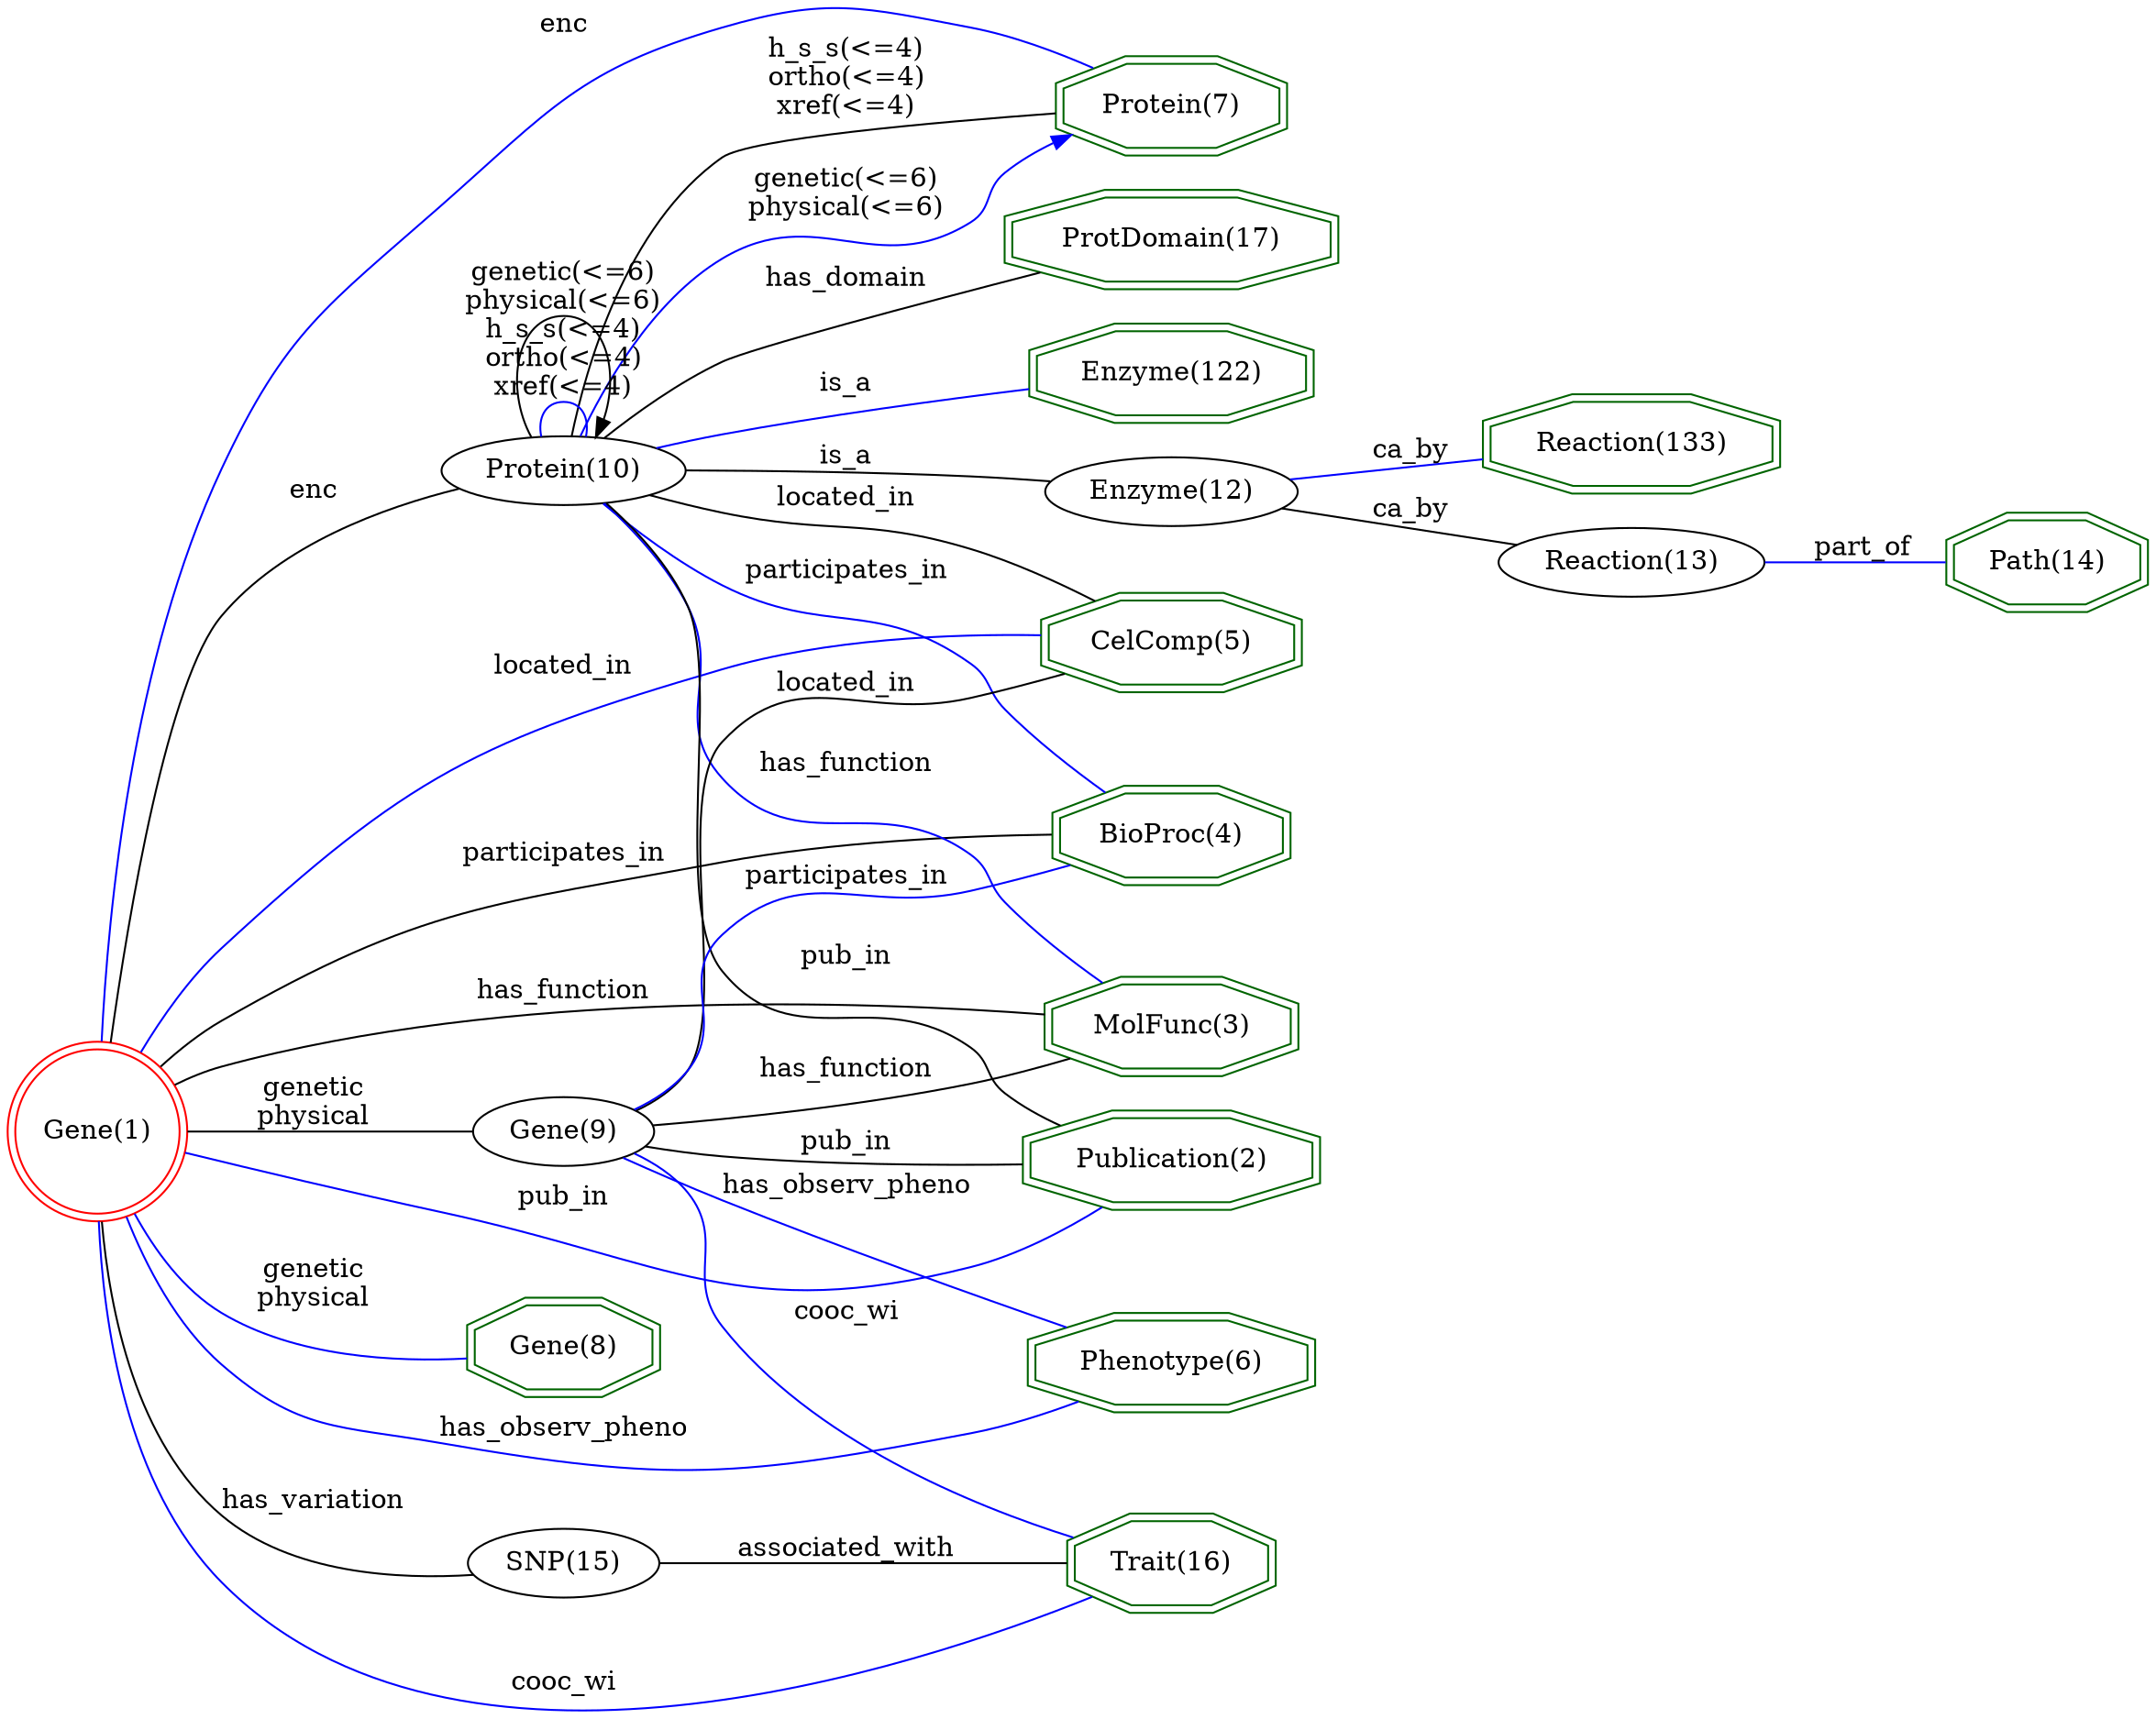digraph {
	graph [_draw_="c 9 -#fffffe00 C 7 -#ffffff P 4 0 0 0 854.38 978.39 854.38 978.39 0 ",
		bb="0,0,978.39,854.38",
		dpi=96,
		rankdir=LR,
		xdotversion=1.7
	];
	node [label="\N"];
	"Reaction(133)"	[_draw_="c 7 -#006400 p 8 802.34 634.54 802.34 649.45 763.75 660 709.17 660 670.58 649.45 670.58 634.54 709.17 624 763.75 624 c 7 -#006400 \
p 8 806.35 631.49 806.35 652.51 764.29 664 708.63 664 666.57 652.51 666.57 631.49 708.63 620 764.29 620 ",
		_ldraw_="F 14 11 -Times-Roman c 7 -#000000 T 736.46 637.8 0 80.08 13 -Reaction(133) ",
		color=darkgreen,
		height=0.61111,
		pos="736.46,642",
		shape=doubleoctagon,
		width=1.9359];
	"CelComp(5)"	[_draw_="c 7 -#006400 p 8 578.26 525.54 578.26 540.45 543.93 551 495.38 551 461.05 540.45 461.05 525.54 495.38 515 543.93 515 c 7 -#006400 \
p 8 582.25 522.58 582.25 543.41 544.53 555 494.79 555 457.07 543.41 457.07 522.58 494.79 511 544.53 511 ",
		_ldraw_="F 14 11 -Times-Roman c 7 -#000000 T 519.66 528.8 0 69.99 10 -CelComp(5) ",
		color=darkgreen,
		height=0.61111,
		pos="519.66,533",
		shape=doubleoctagon,
		width=1.7443];
	"BioProc(4)"	[_draw_="c 7 -#006400 p 8 573.11 426.54 573.11 441.45 541.8 452 497.52 452 466.2 441.45 466.2 426.54 497.52 416 541.8 416 c 7 -#006400 p \
8 577.11 423.67 577.11 444.33 542.45 456 496.86 456 462.2 444.33 462.2 423.67 496.86 412 542.45 412 ",
		_ldraw_="F 14 11 -Times-Roman c 7 -#000000 T 519.66 429.8 0 62.21 10 -BioProc(4) ",
		color=darkgreen,
		height=0.61111,
		pos="519.66,434",
		shape=doubleoctagon,
		width=1.5966];
	"MolFunc(3)"	[_draw_="c 7 -#006400 p 8 577.05 327.54 577.05 342.45 543.43 353 495.88 353 462.27 342.45 462.27 327.54 495.88 317 543.43 317 c 7 -#006400 \
p 8 581.06 324.61 581.06 345.39 544.05 357 495.27 357 458.25 345.39 458.25 324.61 495.27 313 544.05 313 ",
		_ldraw_="F 14 11 -Times-Roman c 7 -#000000 T 519.66 330.8 0 67.66 10 -MolFunc(3) ",
		color=darkgreen,
		height=0.61111,
		pos="519.66,335",
		shape=doubleoctagon,
		width=1.7];
	"Publication(2)"	[_draw_="c 7 -#006400 p 8 585.55 261.54 585.55 276.45 546.95 287 492.36 287 453.76 276.45 453.76 261.54 492.36 251 546.95 251 c 7 -#006400 \
p 8 589.56 258.49 589.56 279.51 547.49 291 491.82 291 449.75 279.51 449.75 258.49 491.82 247 547.49 247 ",
		_ldraw_="F 14 11 -Times-Roman c 7 -#000000 T 519.66 264.8 0 80.1 14 -Publication(2) ",
		color=darkgreen,
		height=0.61111,
		pos="519.66,269",
		shape=doubleoctagon,
		width=1.9362];
	"Path(14)"	[_draw_="c 7 -#006400 p 8 974.3 576.54 974.3 591.45 948.64 602 912.34 602 886.67 591.45 886.67 576.54 912.34 566 948.64 566 c 7 -#006400 \
p 8 978.3 573.86 978.3 594.14 949.42 606 911.55 606 882.68 594.14 882.68 573.86 911.55 562 949.42 562 ",
		_ldraw_="F 14 11 -Times-Roman c 7 -#000000 T 930.49 579.8 0 48.21 8 -Path(14) ",
		color=darkgreen,
		height=0.61111,
		pos="930.49,584",
		shape=doubleoctagon,
		width=1.3307];
	"Protein(7)"	[_draw_="c 7 -#006400 p 8 569.18 794.54 569.18 809.45 540.17 820 499.14 820 470.13 809.45 470.13 794.54 499.14 784 540.17 784 c 7 -#006400 \
p 8 573.16 791.74 573.16 812.26 540.87 824 498.45 824 466.15 812.26 466.15 791.74 498.45 780 540.87 780 ",
		_ldraw_="F 14 11 -Times-Roman c 7 -#000000 T 519.66 797.8 0 56.77 10 -Protein(7) ",
		color=darkgreen,
		height=0.61111,
		pos="519.66,802",
		shape=doubleoctagon,
		width=1.4931];
	"ProtDomain(17)"	[_draw_="c 7 -#006400 p 8 593.51 731.54 593.51 746.45 550.25 757 489.07 757 445.8 746.45 445.8 731.54 489.07 721 550.25 721 c 7 -#006400 \
p 8 597.52 728.4 597.52 749.59 550.73 761 488.58 761 441.79 749.59 441.79 728.4 488.58 717 550.73 717 ",
		_ldraw_="F 14 11 -Times-Roman c 7 -#000000 T 519.66 734.8 0 91.77 14 -ProtDomain(17) ",
		color=darkgreen,
		height=0.61111,
		pos="519.66,739",
		shape=doubleoctagon,
		width=2.1578];
	"Enzyme(122)"	[_draw_="c 7 -#006400 p 8 582.72 669.54 582.72 684.45 545.78 695 493.53 695 456.59 684.45 456.59 669.54 493.53 659 545.78 659 c 7 -#006400 \
p 8 586.73 666.52 586.73 687.47 546.34 699 492.97 699 452.59 687.47 452.59 666.52 492.97 655 546.34 655 ",
		_ldraw_="F 14 11 -Times-Roman c 7 -#000000 T 519.66 672.8 0 76.19 11 -Enzyme(122) ",
		color=darkgreen,
		height=0.61111,
		pos="519.66,677",
		shape=doubleoctagon,
		width=1.8621];
	"Trait(16)"	[_draw_="c 7 -#006400 p 8 564.96 57.54 564.96 72.45 538.42 83 500.89 83 474.36 72.45 474.36 57.54 500.89 47 538.42 47 c 7 -#006400 p 8 568.97 \
54.83 568.97 75.17 539.19 87 500.12 87 470.34 75.17 470.34 54.83 500.12 43 539.19 43 ",
		_ldraw_="F 14 11 -Times-Roman c 7 -#000000 T 519.66 60.8 0 50.05 9 -Trait(16) ",
		color=darkgreen,
		height=0.61111,
		pos="519.66,64.998",
		shape=doubleoctagon,
		width=1.3655];
	"Phenotype(6)"	[_draw_="c 7 -#006400 p 8 582.18 159.54 582.18 174.45 545.55 185 493.76 185 457.14 174.45 457.14 159.54 493.76 149 545.55 149 c 7 -#006400 \
p 8 586.18 156.53 586.18 177.46 546.12 189 493.2 189 453.13 177.46 453.13 156.53 493.2 145 546.12 145 ",
		_ldraw_="F 14 11 -Times-Roman c 7 -#000000 T 519.66 162.8 0 75.43 12 -Phenotype(6) ",
		color=darkgreen,
		height=0.61111,
		pos="519.66,167",
		shape=doubleoctagon,
		width=1.8475];
	"Gene(1)"	[_draw_="c 7 -#ff0000 e 43.08 281 39.15 39.15 c 7 -#ff0000 e 43.08 281 43.15 43.15 ",
		_ldraw_="F 14 11 -Times-Roman c 7 -#000000 T 43.08 276.8 0 45.86 7 -Gene(1) ",
		color=red,
		height=1.1966,
		pos="43.077,281",
		shape=doublecircle,
		width=1.1966];
	"Gene(1)" -> "CelComp(5)"	[_draw_="c 7 -#0000ff B 10 64.59 318.39 75.07 335.56 88.84 355.49 104.15 371 185.81 453.72 210.04 480.68 319.77 519 363.89 534.4 416.79 537.45 \
456.93 536.9 ",
		_ldraw_="F 14 11 -Times-Roman c 7 -#000000 T 249.67 514.8 0 58.31 10 -located_in ",
		arrowhead=none,
		color=blue,
		label=located_in,
		lp="249.67,519",
		pos="64.591,318.39 75.074,335.56 88.845,355.49 104.15,371 185.81,453.72 210.04,480.68 319.77,519 363.89,534.4 416.79,537.45 456.93,536.9"];
	"Gene(1)" -> "BioProc(4)"	[_draw_="c 7 -#000000 B 10 73.87 311.58 83.04 319.91 93.54 328.43 104.15 335 191.76 389.18 219.31 397.23 319.77 420 366.87 430.67 421.69 \
433.87 461.84 434.57 ",
		_ldraw_="F 14 11 -Times-Roman c 7 -#000000 T 249.67 418.8 0 82.41 15 -participates_in ",
		arrowhead=none,
		color=black,
		label=participates_in,
		lp="249.67,423",
		pos="73.867,311.58 83.043,319.91 93.538,328.43 104.15,335 191.76,389.18 219.31,397.23 319.77,420 366.87,430.67 421.69,433.87 461.84,434.57"];
	"Gene(1)" -> "MolFunc(3)"	[_draw_="c 7 -#000000 B 7 80.19 303.46 87.85 307.29 96.07 310.75 104.15 313 226.35 346.98 376.44 344.63 458.32 339.85 ",
		_ldraw_="F 14 11 -Times-Roman c 7 -#000000 T 249.67 343.8 0 72.32 12 -has_function ",
		arrowhead=none,
		color=black,
		label=has_function,
		lp="249.67,348",
		pos="80.189,303.46 87.849,307.29 96.07,310.75 104.15,313 226.35,346.98 376.44,344.63 458.32,339.85"];
	"Gene(1)" -> "Publication(2)"	[_draw_="c 7 -#0000ff B 10 84.67 269.64 115.55 261.12 159.12 249.38 197.57 240 296.02 215.99 326.23 186.26 423.98 213 448.29 219.65 472.7 \
234.33 490.65 246.99 ",
		_ldraw_="F 14 11 -Times-Roman c 7 -#000000 T 249.67 242.8 0 38.89 6 -pub_in ",
		arrowhead=none,
		color=blue,
		label=pub_in,
		lp="249.67,247",
		pos="84.674,269.64 115.55,261.12 159.12,249.38 197.57,240 296.02,215.99 326.23,186.26 423.98,213 448.29,219.65 472.7,234.33 490.65,246.99"];
	"Gene(1)" -> "Protein(7)"	[_draw_="c 7 -#0000ff B 16 46.07 324.22 50.35 389.76 63.6 517.22 104.15 617 132.04 685.61 146.25 701.6 197.57 755 244.31 803.63 255.69 823.95 \
319.77 845 363.77 859.45 378.71 854.8 423.98 845 446.21 840.19 469.49 829.69 487.41 820.28 ",
		_ldraw_="F 14 11 -Times-Roman c 7 -#000000 T 249.67 839.8 0 19.43 3 -enc ",
		arrowhead=none,
		color=blue,
		label=enc,
		lp="249.67,844",
		pos="46.073,324.22 50.35,389.76 63.604,517.22 104.15,617 132.04,685.61 146.25,701.6 197.57,755 244.31,803.63 255.69,823.95 319.77,845 \
363.77,859.45 378.71,854.8 423.98,845 446.21,840.19 469.49,829.69 487.41,820.28"];
	"Gene(1)" -> "Trait(16)"	[_draw_="c 7 -#0000ff B 7 44.65 237.75 47.58 188.79 59.53 109.44 104.15 60 201.19 -47.52 401.83 17.1 483.2 49.66 ",
		_ldraw_="F 14 11 -Times-Roman c 7 -#000000 T 249.67 9.8 0 47.43 7 -cooc_wi ",
		arrowhead=none,
		color=blue,
		label=cooc_wi,
		lp="249.67,13.998",
		pos="44.654,237.75 47.584,188.79 59.533,109.44 104.15,59.998 201.19,-47.522 401.83,17.098 483.2,49.656"];
	"Gene(1)" -> "Phenotype(6)"	[_draw_="c 7 -#0000ff B 13 56.97 240.13 66.55 215.52 81.86 185.15 104.15 165 137.28 135.05 153.71 136.37 197.57 128 296.44 109.13 325.19 \
113.71 423.98 133 442.15 136.55 461.5 142.99 477.95 149.31 ",
		_ldraw_="F 14 11 -Times-Roman c 7 -#000000 T 249.67 130.8 0 104.2 16 -has_observ_pheno ",
		arrowhead=none,
		color=blue,
		label=has_observ_pheno,
		lp="249.67,135",
		pos="56.968,240.13 66.552,215.52 81.862,185.15 104.15,165 137.28,135.05 153.71,136.37 197.57,128 296.44,109.13 325.19,113.71 423.98,133 \
442.15,136.55 461.5,142.99 477.95,149.31"];
	"Gene(8)"	[_draw_="c 7 -#006400 p 8 291.79 165.54 291.79 180.45 267.12 191 232.23 191 207.56 180.45 207.56 165.54 232.23 155 267.12 155 c 7 -#006400 \
p 8 295.77 162.9 295.77 183.1 267.93 195 231.42 195 203.58 183.1 203.58 162.9 231.42 151 267.93 151 ",
		_ldraw_="F 14 11 -Times-Roman c 7 -#000000 T 249.67 168.8 0 45.86 7 -Gene(8) ",
		color=darkgreen,
		height=0.61111,
		pos="249.67,173",
		shape=doubleoctagon,
		width=1.286];
	"Gene(1)" -> "Gene(8)"	[_draw_="c 7 -#0000ff B 7 60.17 241.32 69.99 222.3 84.49 201.09 104.15 189 133.72 170.82 173.22 167.55 203.45 168.42 ",
		_ldraw_="F 14 11 -Times-Roman c 7 -#000000 T 141.86 205.8 0 40.42 7 -genetic F 14 11 -Times-Roman c 7 -#000000 T 141.86 191.8 0 46.66 8 -physical ",
		arrowhead=none,
		color=blue,
		label="genetic\nphysical",
		lp="141.86,203",
		pos="60.173,241.32 69.995,222.3 84.491,201.09 104.15,189 133.72,170.82 173.22,167.55 203.45,168.42"];
	"Protein(10)"	[_draw_="c 7 -#000000 e 249.67 622 50.27 18 ",
		_ldraw_="F 14 11 -Times-Roman c 7 -#000000 T 249.67 617.8 0 63.77 11 -Protein(10) ",
		height=0.5,
		pos="249.67,622",
		width=1.3996];
	"Gene(1)" -> "Protein(10)"	[_draw_="c 7 -#000000 B 7 49.31 323.83 58.1 389.85 77.51 512.47 104.15 547 130.14 580.68 175.52 600.68 208.51 611.45 ",
		_ldraw_="F 14 11 -Times-Roman c 7 -#000000 T 141.86 601.8 0 19.43 3 -enc ",
		arrowhead=none,
		color=black,
		label=enc,
		lp="141.86,606",
		pos="49.311,323.83 58.1,389.85 77.512,512.47 104.15,547 130.14,580.68 175.52,600.68 208.51,611.45"];
	"Gene(9)"	[_draw_="c 7 -#000000 e 249.67 281 39.15 18 ",
		_ldraw_="F 14 11 -Times-Roman c 7 -#000000 T 249.67 276.8 0 45.86 7 -Gene(9) ",
		height=0.5,
		pos="249.67,281",
		width=1.0855];
	"Gene(1)" -> "Gene(9)"	[_draw_="c 7 -#000000 B 4 86.47 281 122.99 281 175.23 281 210.48 281 ",
		_ldraw_="F 14 11 -Times-Roman c 7 -#000000 T 141.86 297.8 0 40.42 7 -genetic F 14 11 -Times-Roman c 7 -#000000 T 141.86 283.8 0 46.66 8 -physical ",
		arrowhead=none,
		color=black,
		label="genetic\nphysical",
		lp="141.86,295",
		pos="86.47,281 122.99,281 175.23,281 210.48,281"];
	"SNP(15)"	[_draw_="c 7 -#000000 e 249.67 65 41.13 18 ",
		_ldraw_="F 14 11 -Times-Roman c 7 -#000000 T 249.67 60.8 0 49.01 7 -SNP(15) ",
		height=0.5,
		pos="249.67,64.998",
		width=1.1406];
	"Gene(1)" -> "SNP(15)"	[_draw_="c 7 -#000000 B 7 45.4 237.93 49.19 194.26 62.07 128.01 104.15 91 132.77 65.83 177.25 61.19 209.31 61.69 ",
		_ldraw_="F 14 11 -Times-Roman c 7 -#000000 T 141.86 93.8 0 75.42 13 -has_variation ",
		arrowhead=none,
		color=black,
		label=has_variation,
		lp="141.86,97.998",
		pos="45.405,237.93 49.188,194.26 62.066,128.01 104.15,90.998 132.77,65.831 177.25,61.191 209.31,61.687"];
	"Reaction(13)"	[_draw_="c 7 -#000000 e 736.46 584 56.04 18 ",
		_ldraw_="F 14 11 -Times-Roman c 7 -#000000 T 736.46 579.8 0 73.08 12 -Reaction(13) ",
		height=0.5,
		pos="736.46,584",
		width=1.5631];
	"Reaction(13)" -> "Path(14)"	[_draw_="c 7 -#0000ff B 4 792.74 584 821.11 584 855.29 584 882.39 584 ",
		_ldraw_="F 14 11 -Times-Roman c 7 -#000000 T 844.37 586.8 0 40.43 7 -part_of ",
		arrowhead=none,
		color=blue,
		label=part_of,
		lp="844.37,591",
		pos="792.74,584 821.11,584 855.29,584 882.39,584"];
	"Protein(10)" -> "CelComp(5)"	[_draw_="c 7 -#000000 B 10 288.54 610.43 298.64 607.51 309.59 604.5 319.77 602 365.66 590.75 379.34 596.49 423.98 581 445.39 573.57 468.08 \
562.2 485.88 552.39 ",
		_ldraw_="F 14 11 -Times-Roman c 7 -#000000 T 371.88 604.8 0 58.31 10 -located_in ",
		arrowhead=none,
		color=black,
		label=located_in,
		lp="371.88,609",
		pos="288.54,610.43 298.64,607.51 309.59,604.5 319.77,602 365.66,590.75 379.34,596.49 423.98,581 445.39,573.57 468.08,562.2 485.88,552.39"];
	"Protein(10)" -> "BioProc(4)"	[_draw_="c 7 -#0000ff B 13 267.32 604.98 280.6 592.14 300.17 574.77 319.77 563 362.44 537.38 383.08 550.36 423.98 522 433.8 515.18 433.49 \
510.42 441.98 502 458.52 485.58 478.21 468.16 493.5 455.06 ",
		_ldraw_="F 14 11 -Times-Roman c 7 -#000000 T 371.88 565.8 0 82.41 15 -participates_in ",
		arrowhead=none,
		color=blue,
		label=participates_in,
		lp="371.88,570",
		pos="267.32,604.98 280.6,592.14 300.17,574.77 319.77,563 362.44,537.38 383.08,550.36 423.98,522 433.8,515.18 433.49,510.42 441.98,502 \
458.52,485.58 478.21,468.16 493.5,455.06"];
	"Protein(10)" -> "MolFunc(3)"	[_draw_="c 7 -#0000ff B 16 266.17 604.9 277.7 591.26 292.92 571.16 301.77 551 317.66 514.85 294.21 494.09 319.77 464 351.89 426.19 383.44 \
452.59 423.98 424 434.02 416.91 433.36 411.76 441.98 403 458.07 386.63 477.41 369.49 492.65 356.52 ",
		_ldraw_="F 14 11 -Times-Roman c 7 -#000000 T 371.88 466.8 0 72.32 12 -has_function ",
		arrowhead=none,
		color=blue,
		label=has_function,
		lp="371.88,471",
		pos="266.17,604.9 277.7,591.26 292.92,571.16 301.77,551 317.66,514.85 294.21,494.09 319.77,464 351.89,426.19 383.44,452.59 423.98,424 \
434.02,416.91 433.36,411.76 441.98,403 458.07,386.63 477.41,369.49 492.65,356.52"];
	"Protein(10)" -> "Publication(2)"	[_draw_="c 7 -#000000 B 16 267.03 604.87 278.86 591.37 294.07 571.46 301.77 551 316.41 512.14 294.63 398.05 319.77 365 349.81 325.52 383.44 \
353.59 423.98 325 434.02 317.91 432.15 311.39 441.98 304 451.33 296.96 462.33 290.9 473.02 285.9 ",
		_ldraw_="F 14 11 -Times-Roman c 7 -#000000 T 371.88 367.8 0 38.89 6 -pub_in ",
		arrowhead=none,
		color=black,
		label=pub_in,
		lp="371.88,372",
		pos="267.03,604.87 278.86,591.37 294.07,571.46 301.77,551 316.41,512.14 294.63,398.05 319.77,365 349.81,325.52 383.44,353.59 423.98,325 \
434.02,317.91 432.15,311.39 441.98,304 451.33,296.96 462.33,290.9 473.02,285.9"];
	"Protein(10)" -> "Protein(7)"	[_draw_="c 7 -#000000 B 7 252.75 640.03 257.67 673.72 273.35 745.84 319.77 780 342.3 796.57 415.15 801 466.13 802 ",
		_ldraw_="F 14 11 -Times-Roman c 7 -#000000 T 371.88 830.8 0 64.01 10 -h_s_s(<=4) F 14 11 -Times-Roman c 7 -#000000 T 371.88 816.8 0 61.67 \
10 -ortho(<=4) F 14 11 -Times-Roman c 7 -#000000 T 371.88 802.8 0 54.65 9 -xref(<=4) ",
		arrowhead=none,
		color=black,
		label="h_s_s(<=4)\northo(<=4)\nxref(<=4)",
		lp="371.88,821",
		pos="252.75,640.03 257.67,673.72 273.35,745.84 319.77,780 342.3,796.57 415.15,801 466.13,802"];
	"Protein(10)" -> "Protein(7)"	[_draw_="c 7 -#0000ff B 13 257.06 640.07 266.65 664.43 287.23 707.26 319.77 729 358.92 755.14 383.42 724.09 423.98 748 434.86 754.41 431.84 \
762.45 441.98 770 449.28 775.44 457.65 780.15 466.11 784.14 ",
		_hdraw_="S 5 -solid c 7 -#0000ff C 7 -#0000ff P 3 464.72 787.36 475.28 788.21 467.56 780.96 ",
		_ldraw_="F 14 11 -Times-Roman c 7 -#000000 T 371.88 764.8 0 72.54 12 -genetic(<=6) F 14 11 -Times-Roman c 7 -#000000 T 371.88 750.8 0 78.77 \
13 -physical(<=6) ",
		arrowhead=normal,
		color=blue,
		label="genetic(<=6)\nphysical(<=6)",
		lp="371.88,762",
		pos="e,475.28,788.21 257.06,640.07 266.65,664.43 287.23,707.26 319.77,729 358.92,755.14 383.42,724.09 423.98,748 434.86,754.41 431.84,\
762.45 441.98,770 449.28,775.44 457.65,780.15 466.11,784.14"];
	"Protein(10)" -> "ProtDomain(17)"	[_draw_="c 7 -#000000 B 7 268.13 638.94 281.38 651 300.54 666.8 319.77 677 344.38 690.04 411.36 709.82 460.82 723.52 ",
		_ldraw_="F 14 11 -Times-Roman c 7 -#000000 T 371.88 715.8 0 67.66 10 -has_domain ",
		arrowhead=none,
		color=black,
		label=has_domain,
		lp="371.88,720",
		pos="268.13,638.94 281.38,651 300.54,666.8 319.77,677 344.38,690.04 411.36,709.82 460.82,723.52"];
	"Protein(10)" -> "Enzyme(122)"	[_draw_="c 7 -#0000ff B 7 291.15 632.33 300.53 634.62 310.48 636.97 319.77 639 364.76 648.82 415.79 658.54 454.89 665.69 ",
		_ldraw_="F 14 11 -Times-Roman c 7 -#000000 T 371.88 661.8 0 22.55 4 -is_a ",
		arrowhead=none,
		color=blue,
		label=is_a,
		lp="371.88,666",
		pos="291.15,632.33 300.53,634.62 310.48,636.97 319.77,639 364.76,648.82 415.79,658.54 454.89,665.69"];
	"Protein(10)" -> "Protein(10)"	[_draw_="c 7 -#0000ff B 7 240.15 639.78 238.53 649.31 241.7 658 249.67 658 257.65 658 260.82 649.31 259.2 639.78 ",
		_ldraw_="F 14 11 -Times-Roman c 7 -#000000 T 249.67 688.8 0 64.01 10 -h_s_s(<=4) F 14 11 -Times-Roman c 7 -#000000 T 249.67 674.8 0 61.67 \
10 -ortho(<=4) F 14 11 -Times-Roman c 7 -#000000 T 249.67 660.8 0 54.65 9 -xref(<=4) ",
		arrowhead=none,
		color=blue,
		label="h_s_s(<=4)\northo(<=4)\nxref(<=4)",
		lp="249.67,679",
		pos="240.15,639.78 238.53,649.31 241.7,658 249.67,658 257.65,658 260.82,649.31 259.2,639.78"];
	"Protein(10)" -> "Protein(10)"	[_draw_="c 7 -#000000 B 7 235.74 639.51 224.54 664.11 229.18 700 249.67 700 267.61 700 273.41 672.52 267.07 649.17 ",
		_hdraw_="S 5 -solid c 7 -#000000 C 7 -#000000 P 3 270.27 647.75 263.61 639.51 263.68 650.11 ",
		_ldraw_="F 14 11 -Times-Roman c 7 -#000000 T 249.67 716.8 0 72.54 12 -genetic(<=6) F 14 11 -Times-Roman c 7 -#000000 T 249.67 702.8 0 78.77 \
13 -physical(<=6) ",
		arrowhead=normal,
		color=black,
		label="genetic(<=6)\nphysical(<=6)",
		lp="249.67,714",
		pos="e,263.61,639.51 235.74,639.51 224.54,664.11 229.18,700 249.67,700 267.61,700 273.41,672.52 267.07,649.17"];
	"Enzyme(12)"	[_draw_="c 7 -#000000 e 519.66 619 53.63 18 ",
		_ldraw_="F 14 11 -Times-Roman c 7 -#000000 T 519.66 614.8 0 69.19 10 -Enzyme(12) ",
		height=0.5,
		pos="519.66,619",
		width=1.4949];
	"Protein(10)" -> "Enzyme(12)"	[_draw_="c 7 -#000000 B 4 300.14 621.44 347.17 620.92 417.69 620.13 465.81 619.59 ",
		_ldraw_="F 14 11 -Times-Roman c 7 -#000000 T 371.88 623.8 0 22.55 4 -is_a ",
		arrowhead=none,
		color=black,
		label=is_a,
		lp="371.88,628",
		pos="300.14,621.44 347.17,620.92 417.69,620.13 465.81,619.59"];
	"Enzyme(12)" -> "Reaction(133)"	[_draw_="c 7 -#0000ff B 4 571.02 624.39 599.54 627.44 635.62 631.31 666.71 634.64 ",
		_ldraw_="F 14 11 -Times-Roman c 7 -#000000 T 632.05 634.8 0 33.43 5 -ca_by ",
		arrowhead=none,
		color=blue,
		label=ca_by,
		lp="632.05,639",
		pos="571.02,624.39 599.54,627.44 635.62,631.31 666.71,634.64"];
	"Enzyme(12)" -> "Reaction(13)"	[_draw_="c 7 -#000000 B 4 568.33 611.23 603.31 605.53 650.68 597.81 686.06 592.05 ",
		_ldraw_="F 14 11 -Times-Roman c 7 -#000000 T 632.05 604.8 0 33.43 5 -ca_by ",
		arrowhead=none,
		color=black,
		label=ca_by,
		lp="632.05,609",
		pos="568.33,611.23 603.31,605.53 650.68,597.81 686.06,592.05"];
	"Gene(9)" -> "CelComp(5)"	[_draw_="c 7 -#000000 B 13 279.36 292.89 287.93 297.85 296.45 304.48 301.77 313 321.8 345.02 294.59 453.85 319.77 482 351.4 517.34 378.05 \
493.16 423.98 505 439.41 508.98 456.13 513.76 471.16 518.24 ",
		_ldraw_="F 14 11 -Times-Roman c 7 -#000000 T 371.88 507.8 0 58.31 10 -located_in ",
		arrowhead=none,
		color=black,
		label=located_in,
		lp="371.88,512",
		pos="279.36,292.89 287.93,297.85 296.45,304.48 301.77,313 321.8,345.02 294.59,453.85 319.77,482 351.4,517.34 378.05,493.16 423.98,505 \
439.41,508.98 456.13,513.76 471.16,518.24"];
	"Gene(9)" -> "BioProc(4)"	[_draw_="c 7 -#0000ff B 13 278.39 293.21 286.99 298.22 295.78 304.8 301.77 313 320.74 338.93 296.67 360.68 319.77 383 353.88 415.95 378.05 \
394.16 423.98 406 440.08 410.15 457.57 415.18 473.09 419.82 ",
		_ldraw_="F 14 11 -Times-Roman c 7 -#000000 T 371.88 408.8 0 82.41 15 -participates_in ",
		arrowhead=none,
		color=blue,
		label=participates_in,
		lp="371.88,413",
		pos="278.39,293.21 286.99,298.22 295.78,304.8 301.77,313 320.74,338.93 296.67,360.68 319.77,383 353.88,415.95 378.05,394.16 423.98,406 \
440.08,410.15 457.57,415.18 473.09,419.82"];
	"Gene(9)" -> "MolFunc(3)"	[_draw_="c 7 -#000000 B 7 287.8 285.06 323.08 289.27 377.49 296.69 423.98 307 440.04 310.56 457.37 315.39 472.76 320.03 ",
		_ldraw_="F 14 11 -Times-Roman c 7 -#000000 T 371.88 309.8 0 72.32 12 -has_function ",
		arrowhead=none,
		color=black,
		label=has_function,
		lp="371.88,314",
		pos="287.8,285.06 323.08,289.27 377.49,296.69 423.98,307 440.04,310.56 457.37,315.39 472.76,320.03"];
	"Gene(9)" -> "Publication(2)"	[_draw_="c 7 -#000000 B 7 286.06 274.3 296.84 272.55 308.76 270.9 319.77 270 362.79 266.49 411.22 266.17 449.51 266.76 ",
		_ldraw_="F 14 11 -Times-Roman c 7 -#000000 T 371.88 272.8 0 38.89 6 -pub_in ",
		arrowhead=none,
		color=black,
		label=pub_in,
		lp="371.88,277",
		pos="286.06,274.3 296.84,272.55 308.76,270.9 319.77,270 362.79,266.49 411.22,266.17 449.51,266.76"];
	"Gene(9)" -> "Trait(16)"	[_draw_="c 7 -#0000ff B 10 278.22 268.66 286.81 263.64 295.64 257.09 301.77 249 318.86 226.48 302.62 210.47 319.77 188 361.4 133.46 434.74 \
97.32 479.78 79.06 ",
		_ldraw_="F 14 11 -Times-Roman c 7 -#000000 T 371.88 190.8 0 47.43 7 -cooc_wi ",
		arrowhead=none,
		color=blue,
		label=cooc_wi,
		lp="371.88,195",
		pos="278.22,268.66 286.81,263.64 295.64,257.09 301.77,249 318.86,226.48 302.62,210.47 319.77,188 361.4,133.46 434.74,97.324 479.78,79.063"];
	"Gene(9)" -> "Phenotype(6)"	[_draw_="c 7 -#0000ff B 7 277.46 268.27 290.22 262.29 305.72 255.14 319.77 249 373.15 225.65 435.33 200.31 475.76 184.07 ",
		_ldraw_="F 14 11 -Times-Roman c 7 -#000000 T 371.88 251.8 0 104.2 16 -has_observ_pheno ",
		arrowhead=none,
		color=blue,
		label=has_observ_pheno,
		lp="371.88,256",
		pos="277.46,268.27 290.22,262.29 305.72,255.14 319.77,249 373.15,225.65 435.33,200.31 475.76,184.07"];
	"SNP(15)" -> "Trait(16)"	[_draw_="c 7 -#000000 B 4 290.79 65 338.69 65 418.73 65 470.08 65 ",
		_ldraw_="F 14 11 -Times-Roman c 7 -#000000 T 371.88 67.8 0 89.42 15 -associated_with ",
		arrowhead=none,
		color=black,
		label=associated_with,
		lp="371.88,71.998",
		pos="290.79,64.998 338.69,64.998 418.73,64.998 470.08,64.998"];
}
